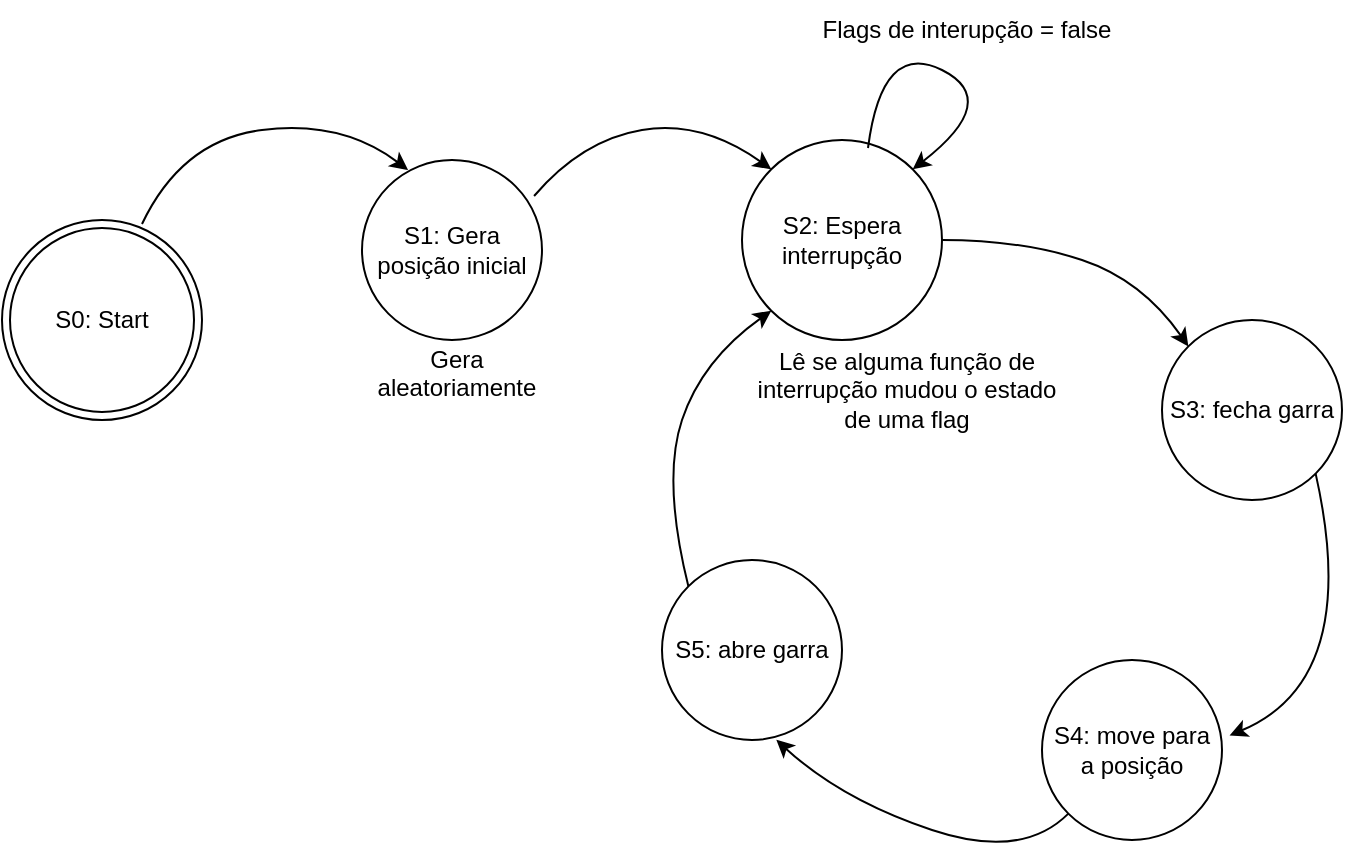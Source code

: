 <mxfile>
    <diagram id="sdi0hYxZAmGWV3q7KsMB" name="Page-1">
        <mxGraphModel dx="924" dy="539" grid="1" gridSize="10" guides="1" tooltips="1" connect="1" arrows="1" fold="1" page="1" pageScale="1" pageWidth="850" pageHeight="1100" math="0" shadow="0">
            <root>
                <mxCell id="0"/>
                <mxCell id="1" parent="0"/>
                <mxCell id="2" value="S0: Start" style="ellipse;shape=doubleEllipse;whiteSpace=wrap;html=1;aspect=fixed;direction=south;" vertex="1" parent="1">
                    <mxGeometry x="70" y="270" width="100" height="100" as="geometry"/>
                </mxCell>
                <mxCell id="3" value="S1: Gera posição inicial" style="ellipse;whiteSpace=wrap;html=1;aspect=fixed;" vertex="1" parent="1">
                    <mxGeometry x="250" y="240" width="90" height="90" as="geometry"/>
                </mxCell>
                <mxCell id="4" value="S2: Espera interrupção" style="ellipse;whiteSpace=wrap;html=1;aspect=fixed;" vertex="1" parent="1">
                    <mxGeometry x="440" y="230" width="100" height="100" as="geometry"/>
                </mxCell>
                <mxCell id="5" value="S3: fecha garra" style="ellipse;whiteSpace=wrap;html=1;aspect=fixed;" vertex="1" parent="1">
                    <mxGeometry x="650" y="320" width="90" height="90" as="geometry"/>
                </mxCell>
                <mxCell id="6" value="S4: move para a posição" style="ellipse;whiteSpace=wrap;html=1;aspect=fixed;" vertex="1" parent="1">
                    <mxGeometry x="590" y="490" width="90" height="90" as="geometry"/>
                </mxCell>
                <mxCell id="7" value="S5: abre garra" style="ellipse;whiteSpace=wrap;html=1;aspect=fixed;" vertex="1" parent="1">
                    <mxGeometry x="400" y="440" width="90" height="90" as="geometry"/>
                </mxCell>
                <mxCell id="8" value="" style="curved=1;endArrow=classic;html=1;entryX=0;entryY=1;entryDx=0;entryDy=0;exitX=0;exitY=0;exitDx=0;exitDy=0;" edge="1" parent="1" source="7" target="4">
                    <mxGeometry width="50" height="50" relative="1" as="geometry">
                        <mxPoint x="445" y="440" as="sourcePoint"/>
                        <mxPoint x="435" y="350" as="targetPoint"/>
                        <Array as="points">
                            <mxPoint x="400" y="400"/>
                            <mxPoint x="420" y="340"/>
                        </Array>
                    </mxGeometry>
                </mxCell>
                <mxCell id="9" value="" style="curved=1;endArrow=classic;html=1;exitX=0.02;exitY=0.3;exitDx=0;exitDy=0;exitPerimeter=0;entryX=0.256;entryY=0.056;entryDx=0;entryDy=0;entryPerimeter=0;" edge="1" parent="1" source="2" target="3">
                    <mxGeometry width="50" height="50" relative="1" as="geometry">
                        <mxPoint x="150" y="260" as="sourcePoint"/>
                        <mxPoint x="200" y="210" as="targetPoint"/>
                        <Array as="points">
                            <mxPoint x="160" y="230"/>
                            <mxPoint x="240" y="220"/>
                        </Array>
                    </mxGeometry>
                </mxCell>
                <mxCell id="10" value="" style="curved=1;endArrow=classic;html=1;exitX=0.956;exitY=0.2;exitDx=0;exitDy=0;exitPerimeter=0;entryX=0;entryY=0;entryDx=0;entryDy=0;" edge="1" parent="1" source="3" target="4">
                    <mxGeometry width="50" height="50" relative="1" as="geometry">
                        <mxPoint x="330" y="252" as="sourcePoint"/>
                        <mxPoint x="463" y="225" as="targetPoint"/>
                        <Array as="points">
                            <mxPoint x="360" y="230"/>
                            <mxPoint x="420" y="220"/>
                        </Array>
                    </mxGeometry>
                </mxCell>
                <mxCell id="11" value="" style="curved=1;endArrow=classic;html=1;exitX=1;exitY=0.5;exitDx=0;exitDy=0;entryX=0;entryY=0;entryDx=0;entryDy=0;" edge="1" parent="1" source="4" target="5">
                    <mxGeometry width="50" height="50" relative="1" as="geometry">
                        <mxPoint x="540" y="339" as="sourcePoint"/>
                        <mxPoint x="659" y="326" as="targetPoint"/>
                        <Array as="points">
                            <mxPoint x="580" y="280"/>
                            <mxPoint x="640" y="300"/>
                        </Array>
                    </mxGeometry>
                </mxCell>
                <mxCell id="12" value="" style="curved=1;endArrow=classic;html=1;exitX=0.63;exitY=0.04;exitDx=0;exitDy=0;exitPerimeter=0;entryX=1;entryY=0;entryDx=0;entryDy=0;" edge="1" parent="1" source="4" target="4">
                    <mxGeometry width="50" height="50" relative="1" as="geometry">
                        <mxPoint x="510" y="240" as="sourcePoint"/>
                        <mxPoint x="629" y="227" as="targetPoint"/>
                        <Array as="points">
                            <mxPoint x="510" y="180"/>
                            <mxPoint x="570" y="210"/>
                        </Array>
                    </mxGeometry>
                </mxCell>
                <mxCell id="13" value="" style="curved=1;endArrow=classic;html=1;exitX=1;exitY=1;exitDx=0;exitDy=0;entryX=1.042;entryY=0.419;entryDx=0;entryDy=0;entryPerimeter=0;" edge="1" parent="1" source="5" target="6">
                    <mxGeometry width="50" height="50" relative="1" as="geometry">
                        <mxPoint x="680" y="430" as="sourcePoint"/>
                        <mxPoint x="803" y="483" as="targetPoint"/>
                        <Array as="points">
                            <mxPoint x="750" y="500"/>
                        </Array>
                    </mxGeometry>
                </mxCell>
                <mxCell id="14" value="" style="curved=1;endArrow=classic;html=1;exitX=0;exitY=1;exitDx=0;exitDy=0;entryX=0.635;entryY=0.999;entryDx=0;entryDy=0;entryPerimeter=0;" edge="1" parent="1" source="6" target="7">
                    <mxGeometry width="50" height="50" relative="1" as="geometry">
                        <mxPoint x="565" y="639" as="sourcePoint"/>
                        <mxPoint x="560" y="510" as="targetPoint"/>
                        <Array as="points">
                            <mxPoint x="580" y="590"/>
                            <mxPoint x="490" y="560"/>
                        </Array>
                    </mxGeometry>
                </mxCell>
                <mxCell id="16" value="Gera aleatoriamente" style="text;strokeColor=none;fillColor=none;align=center;verticalAlign=middle;spacingLeft=4;spacingRight=4;overflow=hidden;points=[[0,0.5],[1,0.5]];portConstraint=eastwest;rotatable=0;whiteSpace=wrap;html=1;" vertex="1" parent="1">
                    <mxGeometry x="250" y="330" width="95" height="30" as="geometry"/>
                </mxCell>
                <mxCell id="17" value="Flags de interupção = false" style="text;strokeColor=none;fillColor=none;align=center;verticalAlign=middle;spacingLeft=4;spacingRight=4;overflow=hidden;points=[[0,0.5],[1,0.5]];portConstraint=eastwest;rotatable=0;whiteSpace=wrap;html=1;" vertex="1" parent="1">
                    <mxGeometry x="470" y="160" width="165" height="30" as="geometry"/>
                </mxCell>
                <mxCell id="18" value="Lê se alguma função de interrupção mudou o estado de uma flag" style="text;strokeColor=none;fillColor=none;align=center;verticalAlign=middle;spacingLeft=4;spacingRight=4;overflow=hidden;points=[[0,0.5],[1,0.5]];portConstraint=eastwest;rotatable=0;whiteSpace=wrap;html=1;" vertex="1" parent="1">
                    <mxGeometry x="440" y="330" width="165" height="50" as="geometry"/>
                </mxCell>
            </root>
        </mxGraphModel>
    </diagram>
</mxfile>